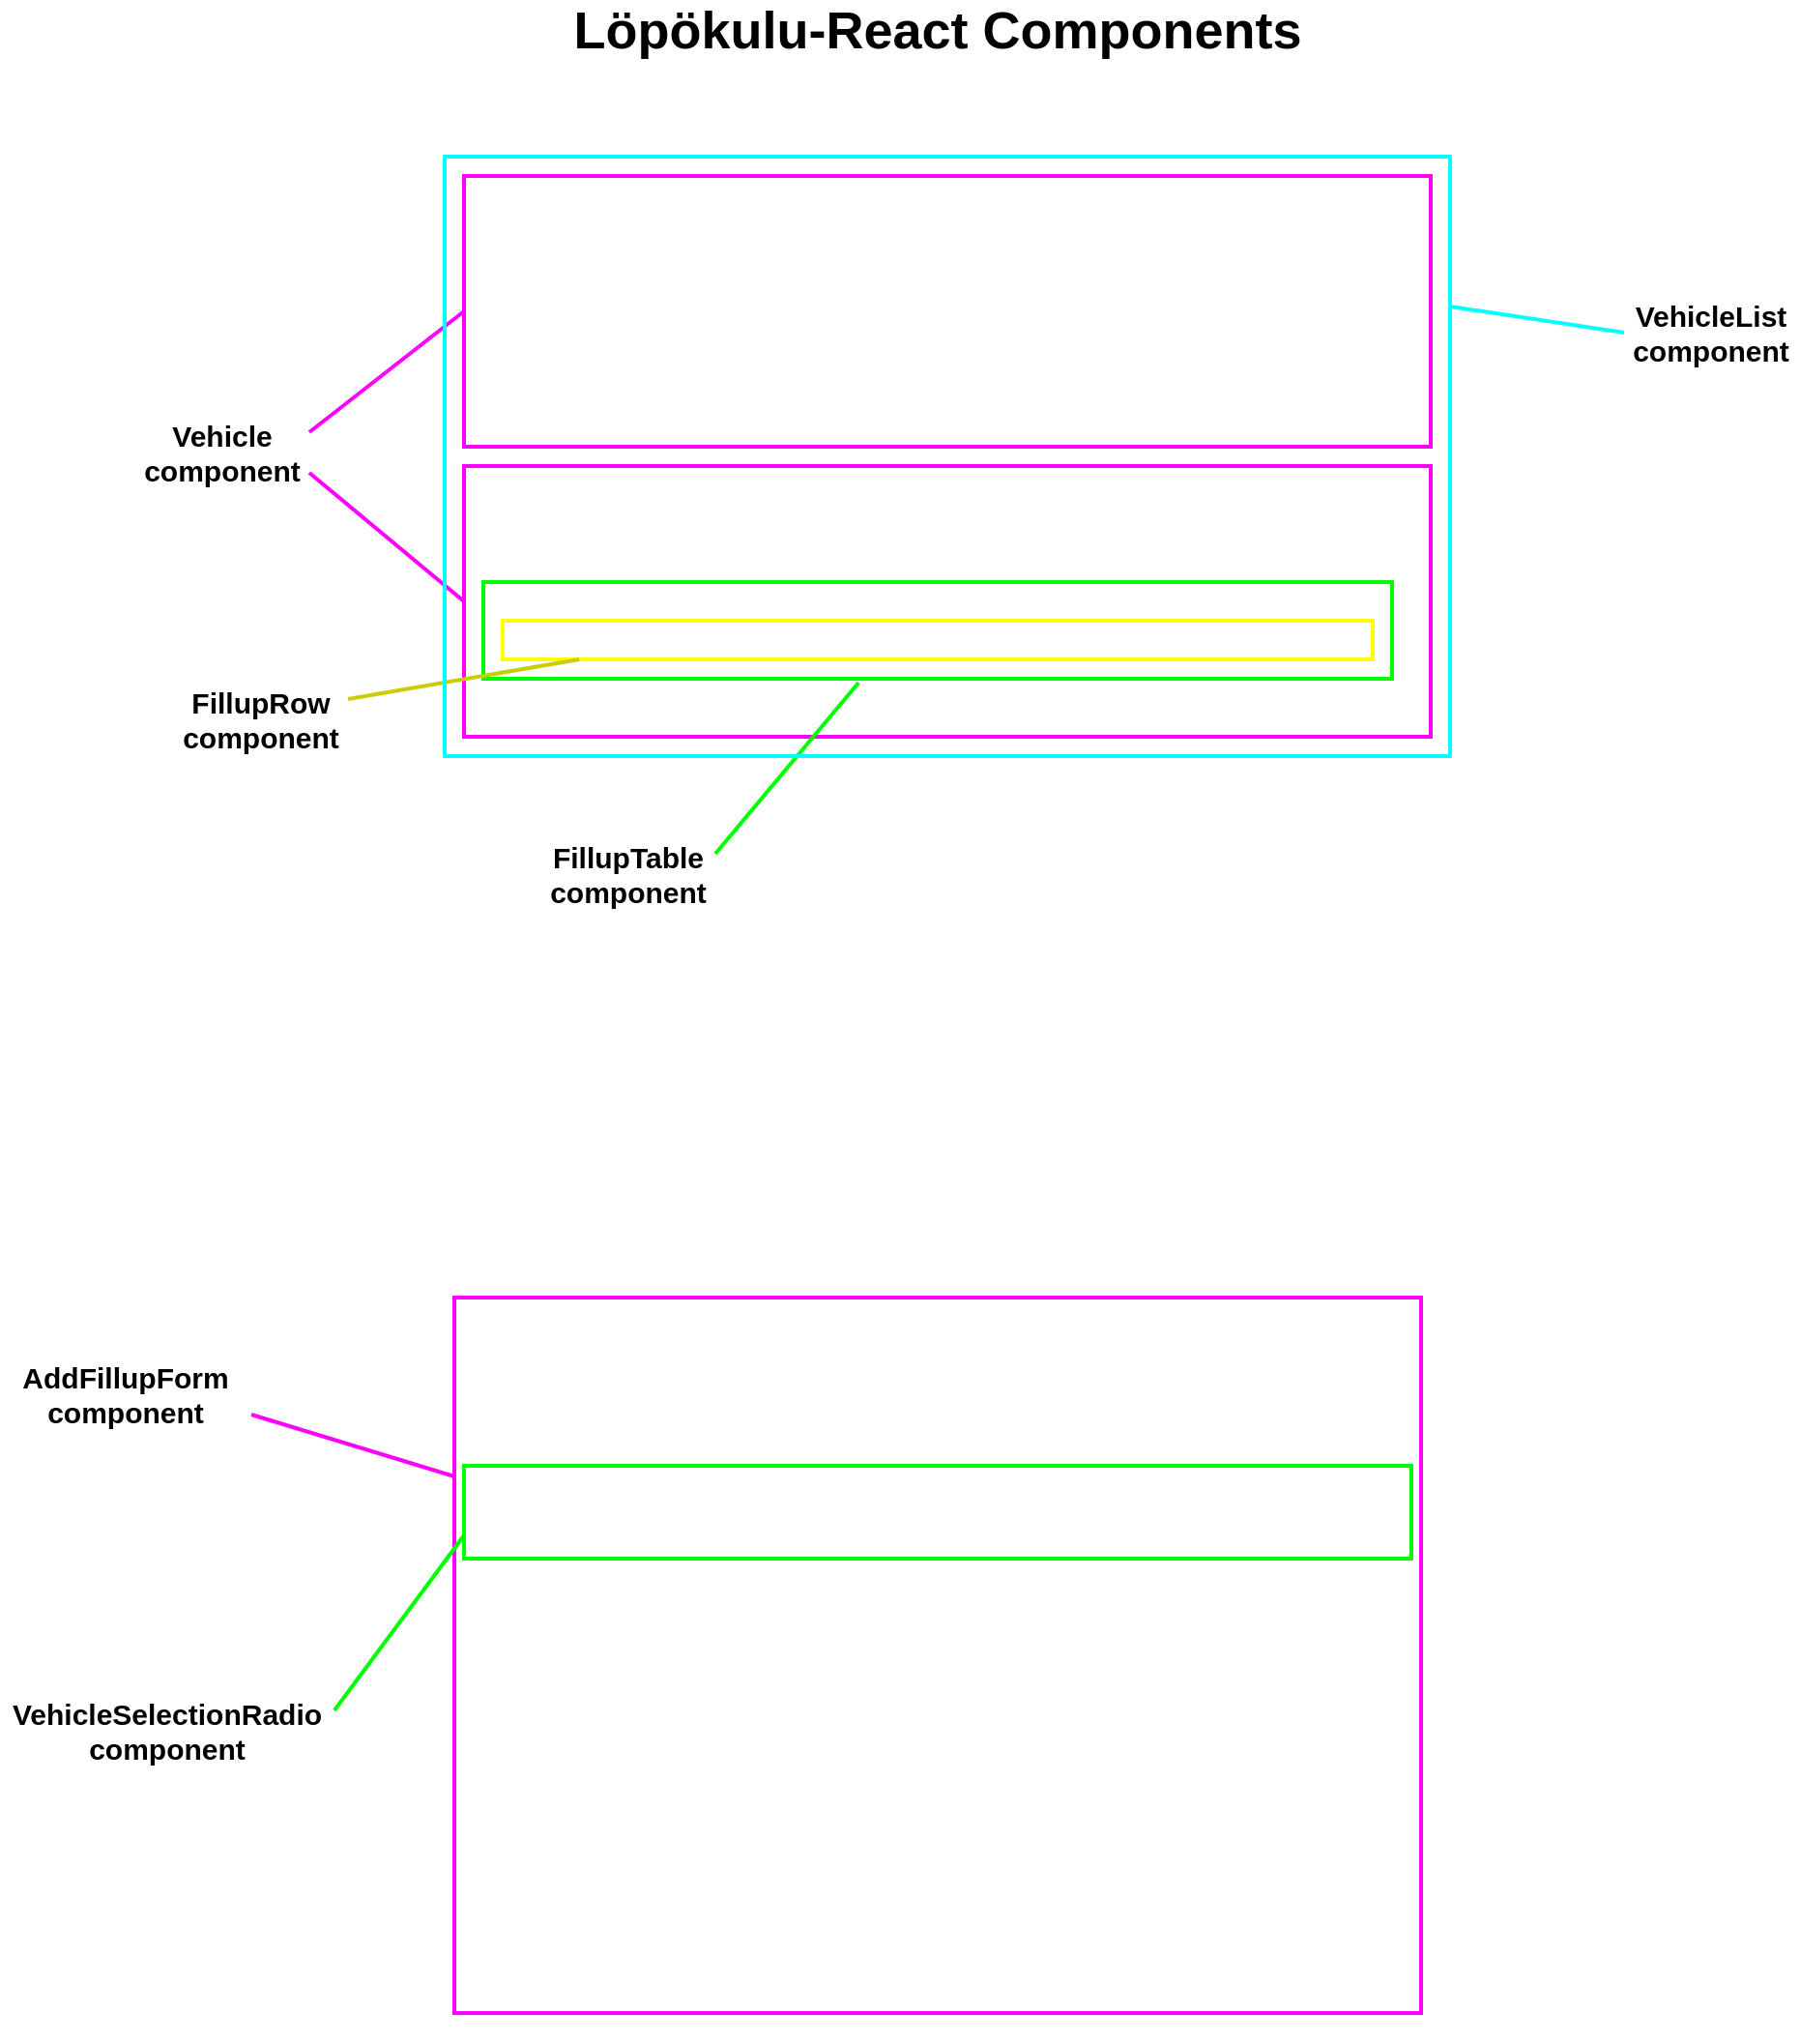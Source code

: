<mxfile version="15.8.7" type="device"><diagram id="D8C6OsmaFf3H91Fg0Mon" name="Sivu-1"><mxGraphModel dx="2052" dy="1209" grid="1" gridSize="10" guides="1" tooltips="1" connect="1" arrows="1" fold="1" page="1" pageScale="1" pageWidth="1169" pageHeight="1654" math="0" shadow="0"><root><mxCell id="0"/><mxCell id="1" parent="0"/><mxCell id="J9lE4FYrJDr7gMgECUKE-1" value="" style="shape=image;verticalLabelPosition=bottom;labelBackgroundColor=#ffffff;verticalAlign=top;aspect=fixed;imageAspect=0;image=file:///home/markus/projects/lopokulu-react/documentation/ui/Screenshot_lopokulu_dashboard.png;" parent="1" vertex="1"><mxGeometry x="355" y="110" width="520" height="306" as="geometry"/></mxCell><mxCell id="J9lE4FYrJDr7gMgECUKE-2" value="" style="rounded=0;whiteSpace=wrap;html=1;fillColor=none;strokeWidth=2;strokeColor=#FF00FF;" parent="1" vertex="1"><mxGeometry x="360" y="120" width="500" height="140" as="geometry"/></mxCell><mxCell id="J9lE4FYrJDr7gMgECUKE-3" value="" style="rounded=0;whiteSpace=wrap;html=1;fillColor=none;strokeWidth=2;strokeColor=#FF00FF;" parent="1" vertex="1"><mxGeometry x="360" y="270" width="500" height="140" as="geometry"/></mxCell><mxCell id="J9lE4FYrJDr7gMgECUKE-4" value="&lt;b&gt;&lt;font style=&quot;font-size: 15px&quot;&gt;Vehicle component&lt;/font&gt;&lt;/b&gt;" style="text;html=1;strokeColor=none;fillColor=none;align=center;verticalAlign=middle;whiteSpace=wrap;rounded=0;" parent="1" vertex="1"><mxGeometry x="190" y="242" width="90" height="42" as="geometry"/></mxCell><mxCell id="J9lE4FYrJDr7gMgECUKE-5" value="" style="endArrow=none;html=1;rounded=0;fontSize=15;entryX=0;entryY=0.5;entryDx=0;entryDy=0;exitX=1;exitY=0.25;exitDx=0;exitDy=0;strokeWidth=2;strokeColor=#FF00FF;" parent="1" source="J9lE4FYrJDr7gMgECUKE-4" target="J9lE4FYrJDr7gMgECUKE-2" edge="1"><mxGeometry width="50" height="50" relative="1" as="geometry"><mxPoint x="300" y="263" as="sourcePoint"/><mxPoint x="260" y="366" as="targetPoint"/></mxGeometry></mxCell><mxCell id="J9lE4FYrJDr7gMgECUKE-6" value="" style="endArrow=none;html=1;rounded=0;fontSize=15;entryX=0;entryY=0.5;entryDx=0;entryDy=0;exitX=1;exitY=0.75;exitDx=0;exitDy=0;strokeWidth=2;strokeColor=#FF00FF;" parent="1" source="J9lE4FYrJDr7gMgECUKE-4" target="J9lE4FYrJDr7gMgECUKE-3" edge="1"><mxGeometry width="50" height="50" relative="1" as="geometry"><mxPoint x="290" y="252" as="sourcePoint"/><mxPoint x="370" y="200" as="targetPoint"/></mxGeometry></mxCell><mxCell id="J9lE4FYrJDr7gMgECUKE-7" value="" style="rounded=0;whiteSpace=wrap;html=1;fillColor=none;strokeWidth=2;strokeColor=#FFFF00;" parent="1" vertex="1"><mxGeometry x="380" y="350" width="450" height="20" as="geometry"/></mxCell><mxCell id="J9lE4FYrJDr7gMgECUKE-8" value="&lt;b&gt;&lt;font style=&quot;font-size: 15px&quot;&gt;FillupRow component&lt;/font&gt;&lt;/b&gt;" style="text;html=1;strokeColor=none;fillColor=none;align=center;verticalAlign=middle;whiteSpace=wrap;rounded=0;" parent="1" vertex="1"><mxGeometry x="210" y="380" width="90" height="42" as="geometry"/></mxCell><mxCell id="J9lE4FYrJDr7gMgECUKE-11" value="" style="rounded=0;whiteSpace=wrap;html=1;fillColor=none;strokeWidth=2;strokeColor=#00FF00;" parent="1" vertex="1"><mxGeometry x="370" y="330" width="470" height="50" as="geometry"/></mxCell><mxCell id="J9lE4FYrJDr7gMgECUKE-9" value="" style="endArrow=none;html=1;rounded=0;fontSize=15;entryX=0.088;entryY=1;entryDx=0;entryDy=0;exitX=1;exitY=0.25;exitDx=0;exitDy=0;strokeWidth=2;strokeColor=#CCCC00;entryPerimeter=0;" parent="1" source="J9lE4FYrJDr7gMgECUKE-8" target="J9lE4FYrJDr7gMgECUKE-7" edge="1"><mxGeometry width="50" height="50" relative="1" as="geometry"><mxPoint x="610" y="610" as="sourcePoint"/><mxPoint x="680" y="698" as="targetPoint"/></mxGeometry></mxCell><mxCell id="J9lE4FYrJDr7gMgECUKE-12" value="&lt;b&gt;&lt;font style=&quot;font-size: 15px&quot;&gt;FillupTable component&lt;/font&gt;&lt;/b&gt;" style="text;html=1;strokeColor=none;fillColor=none;align=center;verticalAlign=middle;whiteSpace=wrap;rounded=0;" parent="1" vertex="1"><mxGeometry x="400" y="460" width="90" height="42" as="geometry"/></mxCell><mxCell id="J9lE4FYrJDr7gMgECUKE-13" value="" style="endArrow=none;html=1;rounded=0;fontSize=15;entryX=0.413;entryY=1.04;entryDx=0;entryDy=0;exitX=1;exitY=0.25;exitDx=0;exitDy=0;strokeWidth=2;strokeColor=#00FF00;entryPerimeter=0;" parent="1" source="J9lE4FYrJDr7gMgECUKE-12" target="J9lE4FYrJDr7gMgECUKE-11" edge="1"><mxGeometry width="50" height="50" relative="1" as="geometry"><mxPoint x="800" y="690" as="sourcePoint"/><mxPoint x="609.6" y="450" as="targetPoint"/></mxGeometry></mxCell><mxCell id="J9lE4FYrJDr7gMgECUKE-14" value="Löpökulu-React Components" style="text;html=1;strokeColor=none;fillColor=none;align=center;verticalAlign=middle;whiteSpace=wrap;rounded=0;fontSize=27;fontStyle=1" parent="1" vertex="1"><mxGeometry x="210" y="30" width="790" height="30" as="geometry"/></mxCell><mxCell id="J9lE4FYrJDr7gMgECUKE-15" value="" style="shape=image;verticalLabelPosition=bottom;labelBackgroundColor=#ffffff;verticalAlign=top;aspect=fixed;imageAspect=0;image=file:///home/markus/projects/lopokulu-react/documentation/ui/Screenshot_lopokulu_add_fillup.png;" parent="1" vertex="1"><mxGeometry x="345" y="690" width="520" height="395" as="geometry"/></mxCell><mxCell id="J9lE4FYrJDr7gMgECUKE-16" value="" style="rounded=0;whiteSpace=wrap;html=1;fillColor=none;strokeWidth=2;strokeColor=#FF00FF;" parent="1" vertex="1"><mxGeometry x="355" y="700" width="500" height="370" as="geometry"/></mxCell><mxCell id="J9lE4FYrJDr7gMgECUKE-17" value="&lt;b&gt;&lt;font style=&quot;font-size: 15px&quot;&gt;AddFillupForm component&lt;/font&gt;&lt;/b&gt;" style="text;html=1;strokeColor=none;fillColor=none;align=center;verticalAlign=middle;whiteSpace=wrap;rounded=0;" parent="1" vertex="1"><mxGeometry x="120" y="729" width="130" height="42" as="geometry"/></mxCell><mxCell id="J9lE4FYrJDr7gMgECUKE-18" value="" style="endArrow=none;html=1;rounded=0;fontSize=15;entryX=0;entryY=0.25;entryDx=0;entryDy=0;exitX=1;exitY=0.75;exitDx=0;exitDy=0;strokeWidth=2;strokeColor=#FF00FF;" parent="1" source="J9lE4FYrJDr7gMgECUKE-17" target="J9lE4FYrJDr7gMgECUKE-16" edge="1"><mxGeometry width="50" height="50" relative="1" as="geometry"><mxPoint x="260" y="739" as="sourcePoint"/><mxPoint x="330" y="827" as="targetPoint"/></mxGeometry></mxCell><mxCell id="J9lE4FYrJDr7gMgECUKE-19" value="" style="rounded=0;whiteSpace=wrap;html=1;fillColor=none;strokeWidth=2;strokeColor=#00FF00;" parent="1" vertex="1"><mxGeometry x="360" y="787" width="490" height="48" as="geometry"/></mxCell><mxCell id="J9lE4FYrJDr7gMgECUKE-20" value="&lt;b&gt;&lt;font style=&quot;font-size: 15px&quot;&gt;VehicleSelectionRadio component&lt;/font&gt;&lt;/b&gt;" style="text;html=1;strokeColor=none;fillColor=none;align=center;verticalAlign=middle;whiteSpace=wrap;rounded=0;" parent="1" vertex="1"><mxGeometry x="120" y="903" width="172.94" height="42" as="geometry"/></mxCell><mxCell id="J9lE4FYrJDr7gMgECUKE-21" value="" style="endArrow=none;html=1;rounded=0;fontSize=15;entryX=0;entryY=0.75;entryDx=0;entryDy=0;exitX=1;exitY=0.25;exitDx=0;exitDy=0;strokeWidth=2;strokeColor=#00FF00;" parent="1" source="J9lE4FYrJDr7gMgECUKE-20" target="J9lE4FYrJDr7gMgECUKE-19" edge="1"><mxGeometry width="50" height="50" relative="1" as="geometry"><mxPoint x="552.94" y="1133" as="sourcePoint"/><mxPoint x="317.05" y="825" as="targetPoint"/></mxGeometry></mxCell><mxCell id="suvqBSF_AgjPIteYdvQS-1" value="" style="rounded=0;whiteSpace=wrap;html=1;fillColor=none;strokeWidth=2;strokeColor=#00FFFF;" vertex="1" parent="1"><mxGeometry x="350" y="110" width="520" height="310" as="geometry"/></mxCell><mxCell id="suvqBSF_AgjPIteYdvQS-2" value="&lt;b&gt;&lt;font style=&quot;font-size: 15px&quot;&gt;VehicleList component&lt;/font&gt;&lt;/b&gt;" style="text;html=1;strokeColor=none;fillColor=none;align=center;verticalAlign=middle;whiteSpace=wrap;rounded=0;" vertex="1" parent="1"><mxGeometry x="960" y="180" width="90" height="42" as="geometry"/></mxCell><mxCell id="suvqBSF_AgjPIteYdvQS-3" value="" style="endArrow=none;html=1;rounded=0;fontSize=15;entryX=1;entryY=0.25;entryDx=0;entryDy=0;exitX=0;exitY=0.5;exitDx=0;exitDy=0;strokeWidth=2;strokeColor=#00FFFF;" edge="1" parent="1" source="suvqBSF_AgjPIteYdvQS-2" target="suvqBSF_AgjPIteYdvQS-1"><mxGeometry width="50" height="50" relative="1" as="geometry"><mxPoint x="1060" y="190" as="sourcePoint"/><mxPoint x="1130" y="278" as="targetPoint"/></mxGeometry></mxCell></root></mxGraphModel></diagram></mxfile>